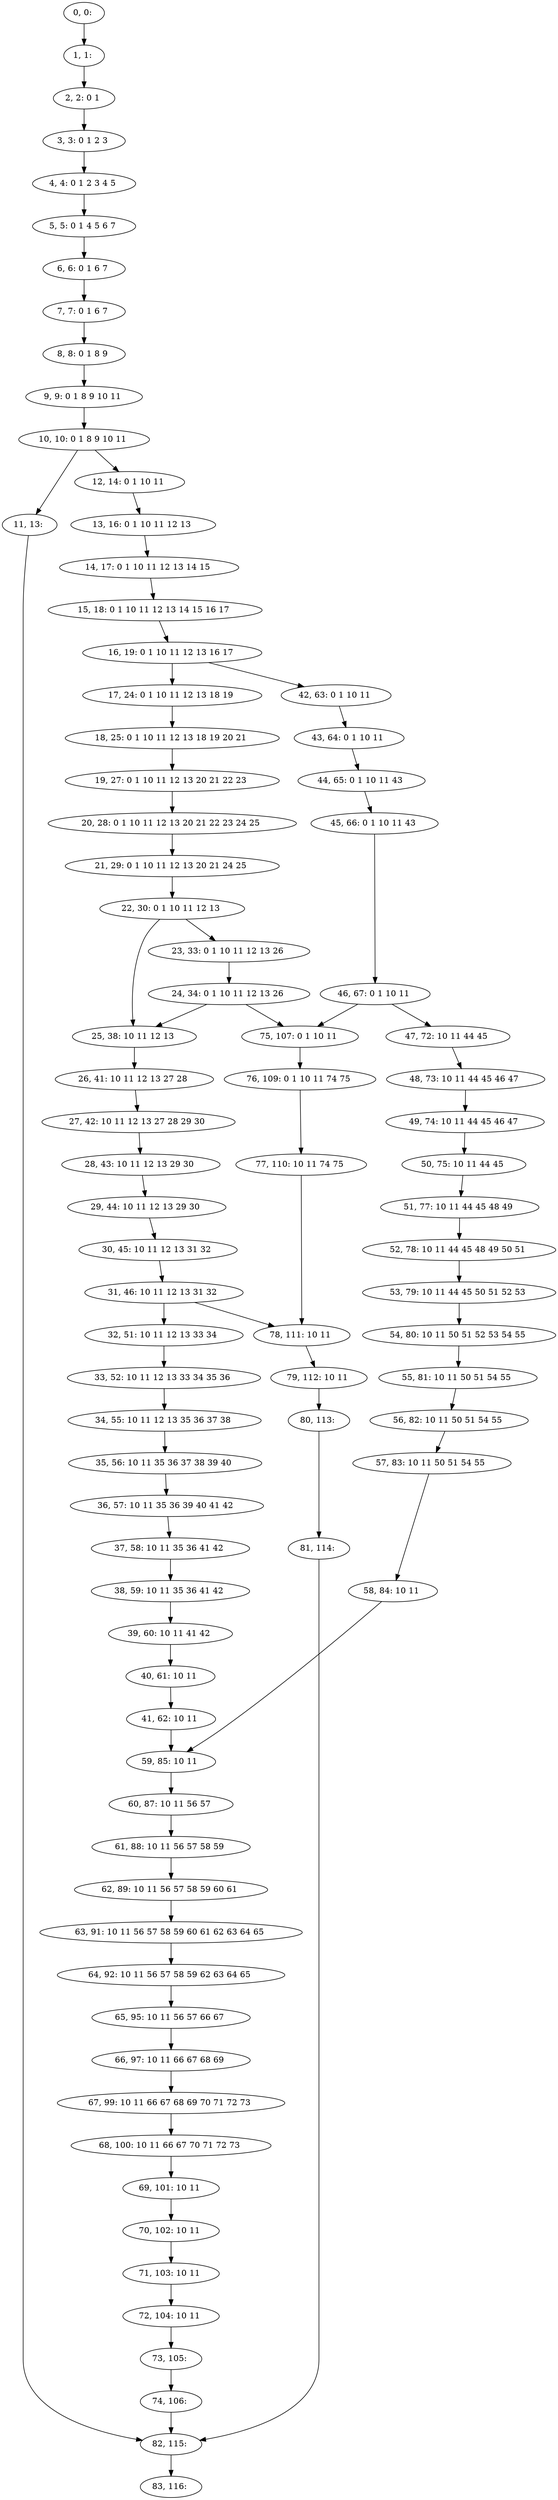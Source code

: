 digraph G {
0[label="0, 0: "];
1[label="1, 1: "];
2[label="2, 2: 0 1 "];
3[label="3, 3: 0 1 2 3 "];
4[label="4, 4: 0 1 2 3 4 5 "];
5[label="5, 5: 0 1 4 5 6 7 "];
6[label="6, 6: 0 1 6 7 "];
7[label="7, 7: 0 1 6 7 "];
8[label="8, 8: 0 1 8 9 "];
9[label="9, 9: 0 1 8 9 10 11 "];
10[label="10, 10: 0 1 8 9 10 11 "];
11[label="11, 13: "];
12[label="12, 14: 0 1 10 11 "];
13[label="13, 16: 0 1 10 11 12 13 "];
14[label="14, 17: 0 1 10 11 12 13 14 15 "];
15[label="15, 18: 0 1 10 11 12 13 14 15 16 17 "];
16[label="16, 19: 0 1 10 11 12 13 16 17 "];
17[label="17, 24: 0 1 10 11 12 13 18 19 "];
18[label="18, 25: 0 1 10 11 12 13 18 19 20 21 "];
19[label="19, 27: 0 1 10 11 12 13 20 21 22 23 "];
20[label="20, 28: 0 1 10 11 12 13 20 21 22 23 24 25 "];
21[label="21, 29: 0 1 10 11 12 13 20 21 24 25 "];
22[label="22, 30: 0 1 10 11 12 13 "];
23[label="23, 33: 0 1 10 11 12 13 26 "];
24[label="24, 34: 0 1 10 11 12 13 26 "];
25[label="25, 38: 10 11 12 13 "];
26[label="26, 41: 10 11 12 13 27 28 "];
27[label="27, 42: 10 11 12 13 27 28 29 30 "];
28[label="28, 43: 10 11 12 13 29 30 "];
29[label="29, 44: 10 11 12 13 29 30 "];
30[label="30, 45: 10 11 12 13 31 32 "];
31[label="31, 46: 10 11 12 13 31 32 "];
32[label="32, 51: 10 11 12 13 33 34 "];
33[label="33, 52: 10 11 12 13 33 34 35 36 "];
34[label="34, 55: 10 11 12 13 35 36 37 38 "];
35[label="35, 56: 10 11 35 36 37 38 39 40 "];
36[label="36, 57: 10 11 35 36 39 40 41 42 "];
37[label="37, 58: 10 11 35 36 41 42 "];
38[label="38, 59: 10 11 35 36 41 42 "];
39[label="39, 60: 10 11 41 42 "];
40[label="40, 61: 10 11 "];
41[label="41, 62: 10 11 "];
42[label="42, 63: 0 1 10 11 "];
43[label="43, 64: 0 1 10 11 "];
44[label="44, 65: 0 1 10 11 43 "];
45[label="45, 66: 0 1 10 11 43 "];
46[label="46, 67: 0 1 10 11 "];
47[label="47, 72: 10 11 44 45 "];
48[label="48, 73: 10 11 44 45 46 47 "];
49[label="49, 74: 10 11 44 45 46 47 "];
50[label="50, 75: 10 11 44 45 "];
51[label="51, 77: 10 11 44 45 48 49 "];
52[label="52, 78: 10 11 44 45 48 49 50 51 "];
53[label="53, 79: 10 11 44 45 50 51 52 53 "];
54[label="54, 80: 10 11 50 51 52 53 54 55 "];
55[label="55, 81: 10 11 50 51 54 55 "];
56[label="56, 82: 10 11 50 51 54 55 "];
57[label="57, 83: 10 11 50 51 54 55 "];
58[label="58, 84: 10 11 "];
59[label="59, 85: 10 11 "];
60[label="60, 87: 10 11 56 57 "];
61[label="61, 88: 10 11 56 57 58 59 "];
62[label="62, 89: 10 11 56 57 58 59 60 61 "];
63[label="63, 91: 10 11 56 57 58 59 60 61 62 63 64 65 "];
64[label="64, 92: 10 11 56 57 58 59 62 63 64 65 "];
65[label="65, 95: 10 11 56 57 66 67 "];
66[label="66, 97: 10 11 66 67 68 69 "];
67[label="67, 99: 10 11 66 67 68 69 70 71 72 73 "];
68[label="68, 100: 10 11 66 67 70 71 72 73 "];
69[label="69, 101: 10 11 "];
70[label="70, 102: 10 11 "];
71[label="71, 103: 10 11 "];
72[label="72, 104: 10 11 "];
73[label="73, 105: "];
74[label="74, 106: "];
75[label="75, 107: 0 1 10 11 "];
76[label="76, 109: 0 1 10 11 74 75 "];
77[label="77, 110: 10 11 74 75 "];
78[label="78, 111: 10 11 "];
79[label="79, 112: 10 11 "];
80[label="80, 113: "];
81[label="81, 114: "];
82[label="82, 115: "];
83[label="83, 116: "];
0->1 ;
1->2 ;
2->3 ;
3->4 ;
4->5 ;
5->6 ;
6->7 ;
7->8 ;
8->9 ;
9->10 ;
10->11 ;
10->12 ;
11->82 ;
12->13 ;
13->14 ;
14->15 ;
15->16 ;
16->17 ;
16->42 ;
17->18 ;
18->19 ;
19->20 ;
20->21 ;
21->22 ;
22->23 ;
22->25 ;
23->24 ;
24->25 ;
24->75 ;
25->26 ;
26->27 ;
27->28 ;
28->29 ;
29->30 ;
30->31 ;
31->32 ;
31->78 ;
32->33 ;
33->34 ;
34->35 ;
35->36 ;
36->37 ;
37->38 ;
38->39 ;
39->40 ;
40->41 ;
41->59 ;
42->43 ;
43->44 ;
44->45 ;
45->46 ;
46->47 ;
46->75 ;
47->48 ;
48->49 ;
49->50 ;
50->51 ;
51->52 ;
52->53 ;
53->54 ;
54->55 ;
55->56 ;
56->57 ;
57->58 ;
58->59 ;
59->60 ;
60->61 ;
61->62 ;
62->63 ;
63->64 ;
64->65 ;
65->66 ;
66->67 ;
67->68 ;
68->69 ;
69->70 ;
70->71 ;
71->72 ;
72->73 ;
73->74 ;
74->82 ;
75->76 ;
76->77 ;
77->78 ;
78->79 ;
79->80 ;
80->81 ;
81->82 ;
82->83 ;
}

